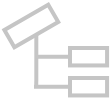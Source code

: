 <mxfile>
    <diagram id="WUjT4v1sV9DFPHc_gWuv" name="Page-1">
        <mxGraphModel dx="91" dy="77" grid="1" gridSize="1" guides="1" tooltips="1" connect="1" arrows="1" fold="1" page="1" pageScale="1" pageWidth="1654" pageHeight="2336" math="0" shadow="0">
            <root>
                <mxCell id="0"/>
                <mxCell id="1" parent="0"/>
                <mxCell id="19" style="edgeStyle=orthogonalEdgeStyle;rounded=0;orthogonalLoop=1;jettySize=auto;html=1;exitX=0.5;exitY=1;exitDx=0;exitDy=0;endArrow=none;endFill=0;strokeWidth=2;strokeColor=#C5C5C5;" edge="1" parent="1" source="2">
                    <mxGeometry relative="1" as="geometry">
                        <mxPoint x="295.14" y="336" as="targetPoint"/>
                    </mxGeometry>
                </mxCell>
                <mxCell id="2" value="" style="rounded=0;whiteSpace=wrap;html=1;fillColor=none;rotation=-30;strokeWidth=2;strokeColor=#C5C5C5;" parent="1" vertex="1">
                    <mxGeometry x="280" y="300" width="25.31" height="10" as="geometry"/>
                </mxCell>
                <mxCell id="21" style="edgeStyle=orthogonalEdgeStyle;rounded=0;orthogonalLoop=1;jettySize=auto;html=1;exitX=0;exitY=0.5;exitDx=0;exitDy=0;endArrow=none;endFill=0;strokeWidth=2;strokeColor=#C5C5C5;" edge="1" parent="1" source="6">
                    <mxGeometry relative="1" as="geometry">
                        <mxPoint x="295" y="320.315" as="targetPoint"/>
                    </mxGeometry>
                </mxCell>
                <mxCell id="6" value="" style="rounded=0;whiteSpace=wrap;html=1;fillColor=none;rotation=0;strokeWidth=2;strokeColor=#C5C5C5;" parent="1" vertex="1">
                    <mxGeometry x="312" y="316" width="18.54" height="8.72" as="geometry"/>
                </mxCell>
                <mxCell id="20" style="edgeStyle=orthogonalEdgeStyle;rounded=0;orthogonalLoop=1;jettySize=auto;html=1;exitX=0;exitY=0.5;exitDx=0;exitDy=0;endArrow=none;endFill=0;strokeWidth=2;strokeColor=#C5C5C5;" edge="1" parent="1" source="7">
                    <mxGeometry relative="1" as="geometry">
                        <mxPoint x="294" y="336" as="targetPoint"/>
                    </mxGeometry>
                </mxCell>
                <mxCell id="7" value="" style="rounded=0;whiteSpace=wrap;html=1;fillColor=none;rotation=0;strokeWidth=2;strokeColor=#C5C5C5;" parent="1" vertex="1">
                    <mxGeometry x="312" y="331" width="18.54" height="8.72" as="geometry"/>
                </mxCell>
            </root>
        </mxGraphModel>
    </diagram>
</mxfile>